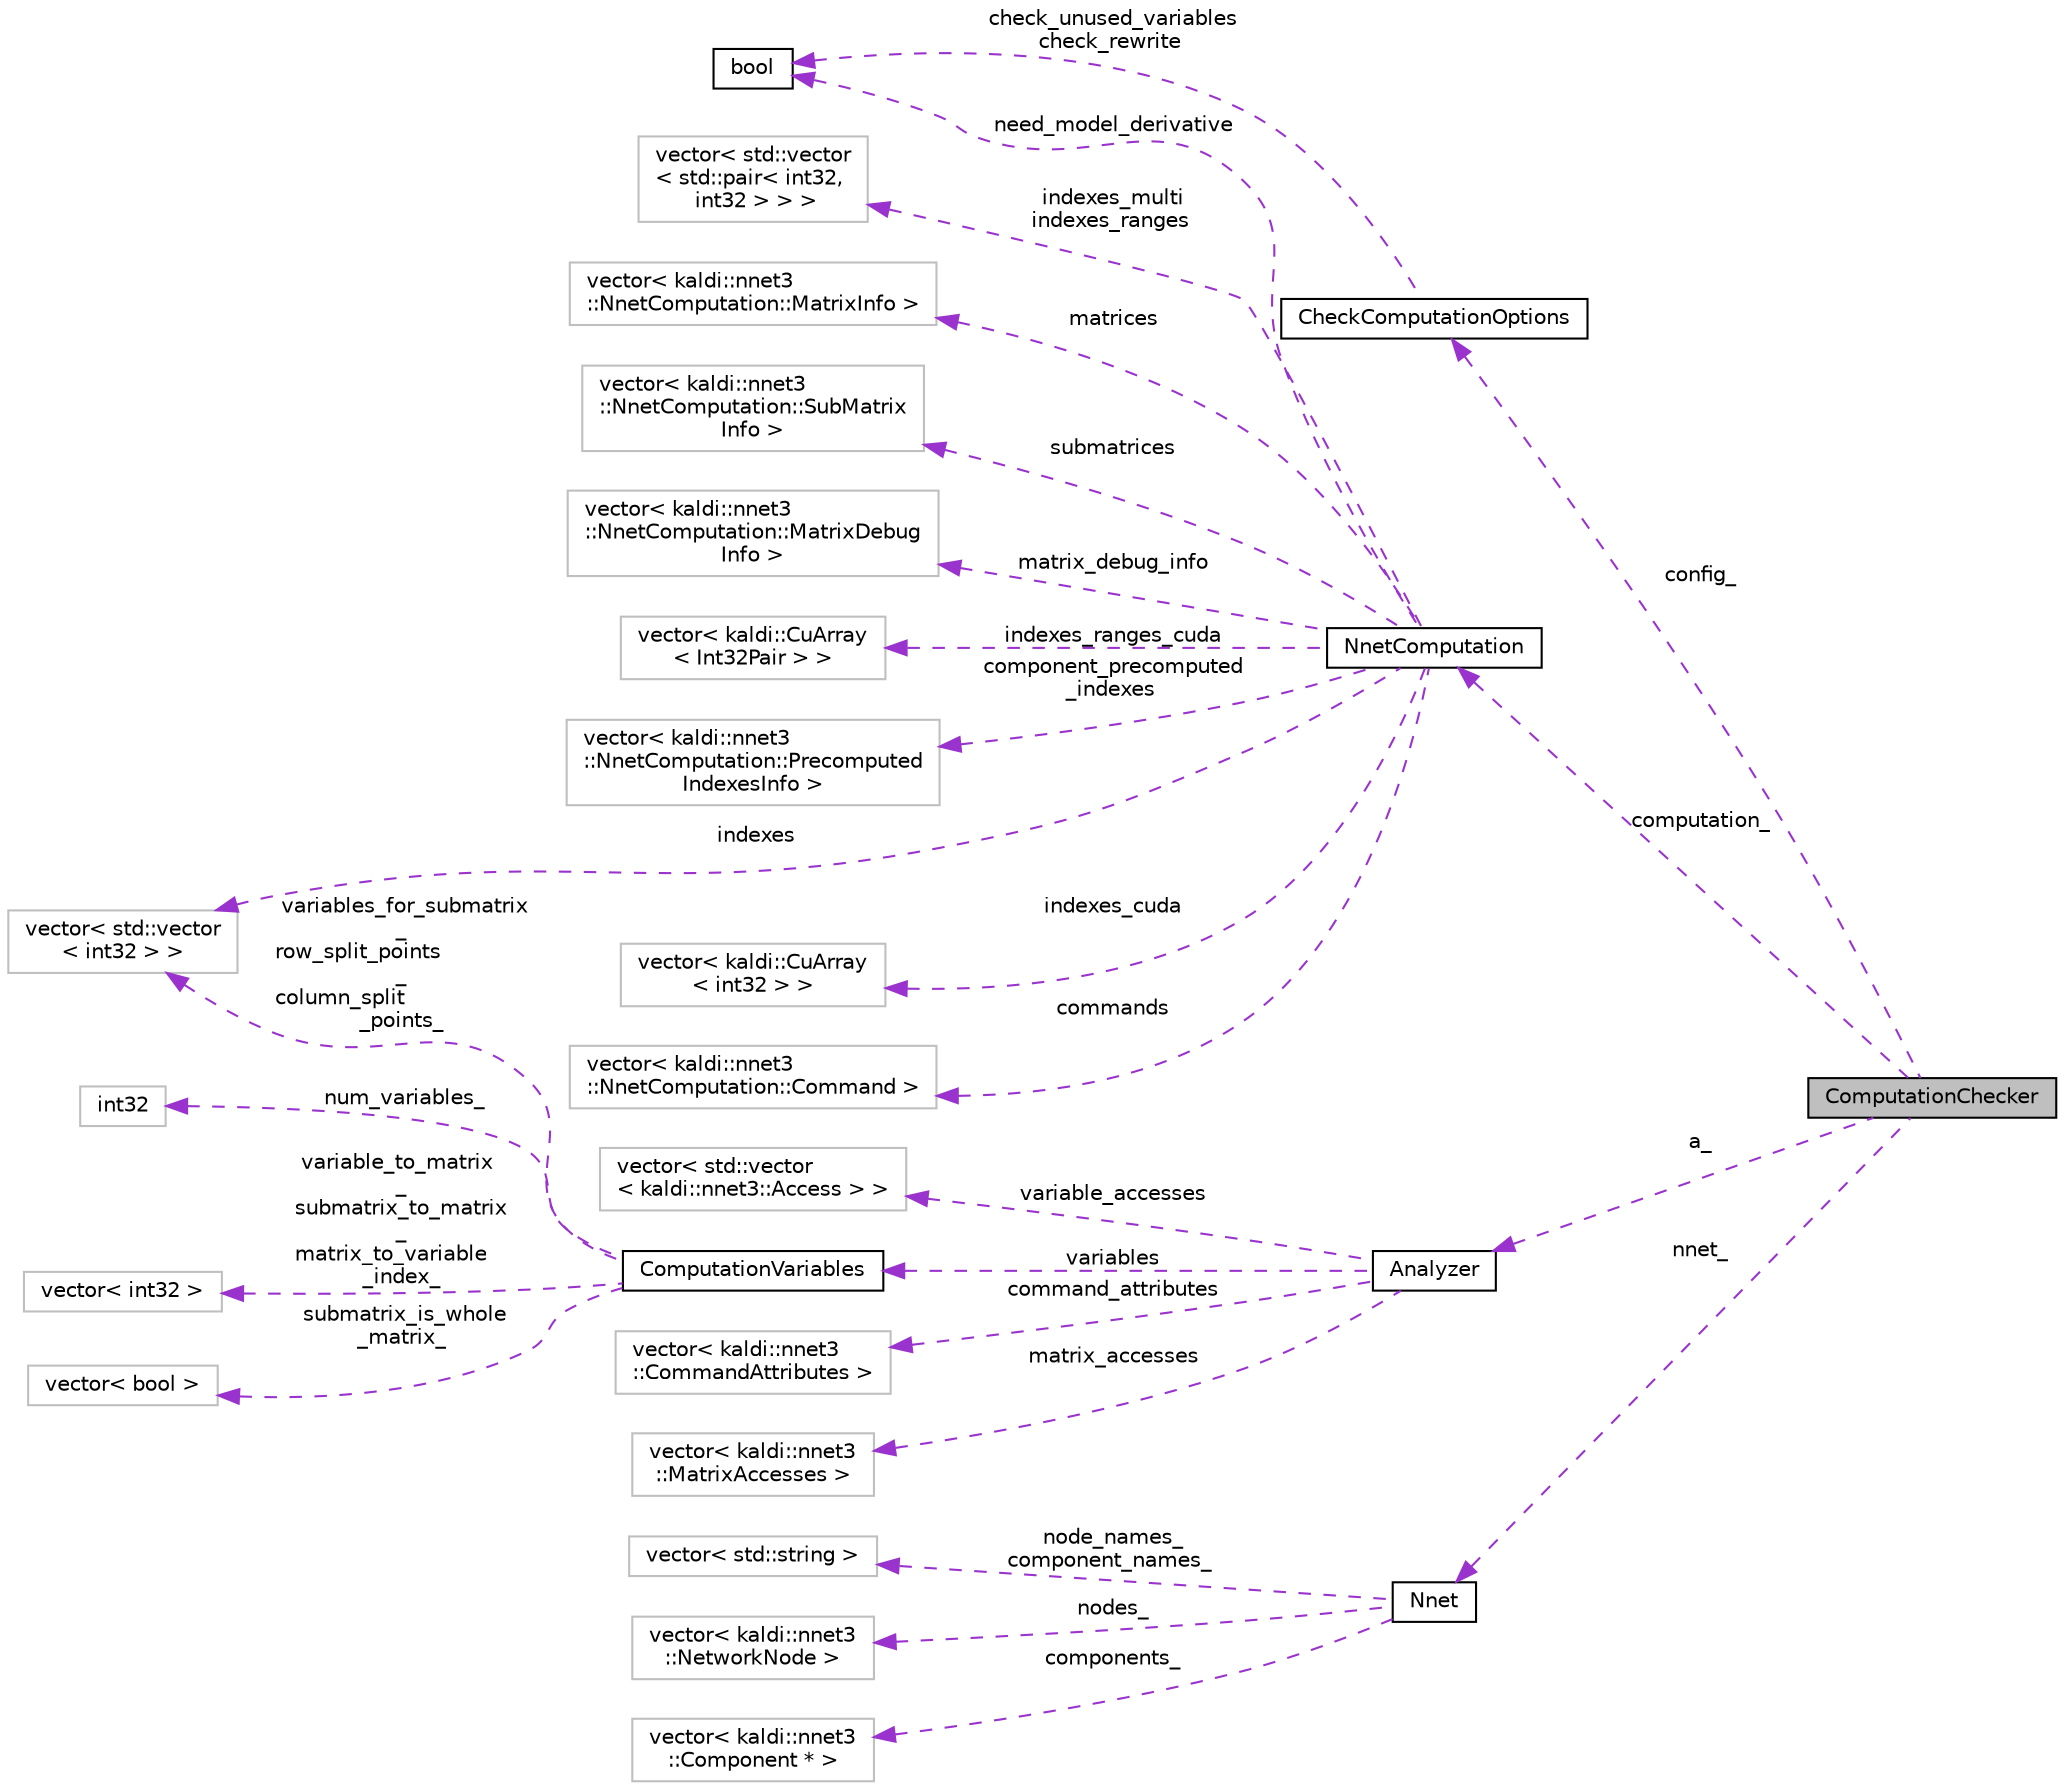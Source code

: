digraph "ComputationChecker"
{
  edge [fontname="Helvetica",fontsize="10",labelfontname="Helvetica",labelfontsize="10"];
  node [fontname="Helvetica",fontsize="10",shape=record];
  rankdir="LR";
  Node1 [label="ComputationChecker",height=0.2,width=0.4,color="black", fillcolor="grey75", style="filled", fontcolor="black"];
  Node2 -> Node1 [dir="back",color="darkorchid3",fontsize="10",style="dashed",label=" config_" ,fontname="Helvetica"];
  Node2 [label="CheckComputationOptions",height=0.2,width=0.4,color="black", fillcolor="white", style="filled",URL="$structkaldi_1_1nnet3_1_1CheckComputationOptions.html"];
  Node3 -> Node2 [dir="back",color="darkorchid3",fontsize="10",style="dashed",label=" check_unused_variables\ncheck_rewrite" ,fontname="Helvetica"];
  Node3 [label="bool",height=0.2,width=0.4,color="black", fillcolor="white", style="filled",URL="$classbool.html"];
  Node4 -> Node1 [dir="back",color="darkorchid3",fontsize="10",style="dashed",label=" computation_" ,fontname="Helvetica"];
  Node4 [label="NnetComputation",height=0.2,width=0.4,color="black", fillcolor="white", style="filled",URL="$structkaldi_1_1nnet3_1_1NnetComputation.html"];
  Node5 -> Node4 [dir="back",color="darkorchid3",fontsize="10",style="dashed",label=" commands" ,fontname="Helvetica"];
  Node5 [label="vector\< kaldi::nnet3\l::NnetComputation::Command \>",height=0.2,width=0.4,color="grey75", fillcolor="white", style="filled"];
  Node6 -> Node4 [dir="back",color="darkorchid3",fontsize="10",style="dashed",label=" indexes_multi\nindexes_ranges" ,fontname="Helvetica"];
  Node6 [label="vector\< std::vector\l\< std::pair\< int32,\l int32 \> \> \>",height=0.2,width=0.4,color="grey75", fillcolor="white", style="filled"];
  Node7 -> Node4 [dir="back",color="darkorchid3",fontsize="10",style="dashed",label=" matrices" ,fontname="Helvetica"];
  Node7 [label="vector\< kaldi::nnet3\l::NnetComputation::MatrixInfo \>",height=0.2,width=0.4,color="grey75", fillcolor="white", style="filled"];
  Node8 -> Node4 [dir="back",color="darkorchid3",fontsize="10",style="dashed",label=" submatrices" ,fontname="Helvetica"];
  Node8 [label="vector\< kaldi::nnet3\l::NnetComputation::SubMatrix\lInfo \>",height=0.2,width=0.4,color="grey75", fillcolor="white", style="filled"];
  Node9 -> Node4 [dir="back",color="darkorchid3",fontsize="10",style="dashed",label=" matrix_debug_info" ,fontname="Helvetica"];
  Node9 [label="vector\< kaldi::nnet3\l::NnetComputation::MatrixDebug\lInfo \>",height=0.2,width=0.4,color="grey75", fillcolor="white", style="filled"];
  Node3 -> Node4 [dir="back",color="darkorchid3",fontsize="10",style="dashed",label=" need_model_derivative" ,fontname="Helvetica"];
  Node10 -> Node4 [dir="back",color="darkorchid3",fontsize="10",style="dashed",label=" indexes_ranges_cuda" ,fontname="Helvetica"];
  Node10 [label="vector\< kaldi::CuArray\l\< Int32Pair \> \>",height=0.2,width=0.4,color="grey75", fillcolor="white", style="filled"];
  Node11 -> Node4 [dir="back",color="darkorchid3",fontsize="10",style="dashed",label=" component_precomputed\l_indexes" ,fontname="Helvetica"];
  Node11 [label="vector\< kaldi::nnet3\l::NnetComputation::Precomputed\lIndexesInfo \>",height=0.2,width=0.4,color="grey75", fillcolor="white", style="filled"];
  Node12 -> Node4 [dir="back",color="darkorchid3",fontsize="10",style="dashed",label=" indexes" ,fontname="Helvetica"];
  Node12 [label="vector\< std::vector\l\< int32 \> \>",height=0.2,width=0.4,color="grey75", fillcolor="white", style="filled"];
  Node13 -> Node4 [dir="back",color="darkorchid3",fontsize="10",style="dashed",label=" indexes_cuda" ,fontname="Helvetica"];
  Node13 [label="vector\< kaldi::CuArray\l\< int32 \> \>",height=0.2,width=0.4,color="grey75", fillcolor="white", style="filled"];
  Node14 -> Node1 [dir="back",color="darkorchid3",fontsize="10",style="dashed",label=" a_" ,fontname="Helvetica"];
  Node14 [label="Analyzer",height=0.2,width=0.4,color="black", fillcolor="white", style="filled",URL="$structkaldi_1_1nnet3_1_1Analyzer.html",tooltip="This struct exists to set up various pieces of analysis; it helps avoid the repetition of code where ..."];
  Node15 -> Node14 [dir="back",color="darkorchid3",fontsize="10",style="dashed",label=" command_attributes" ,fontname="Helvetica"];
  Node15 [label="vector\< kaldi::nnet3\l::CommandAttributes \>",height=0.2,width=0.4,color="grey75", fillcolor="white", style="filled"];
  Node16 -> Node14 [dir="back",color="darkorchid3",fontsize="10",style="dashed",label=" matrix_accesses" ,fontname="Helvetica"];
  Node16 [label="vector\< kaldi::nnet3\l::MatrixAccesses \>",height=0.2,width=0.4,color="grey75", fillcolor="white", style="filled"];
  Node17 -> Node14 [dir="back",color="darkorchid3",fontsize="10",style="dashed",label=" variable_accesses" ,fontname="Helvetica"];
  Node17 [label="vector\< std::vector\l\< kaldi::nnet3::Access \> \>",height=0.2,width=0.4,color="grey75", fillcolor="white", style="filled"];
  Node18 -> Node14 [dir="back",color="darkorchid3",fontsize="10",style="dashed",label=" variables" ,fontname="Helvetica"];
  Node18 [label="ComputationVariables",height=0.2,width=0.4,color="black", fillcolor="white", style="filled",URL="$classkaldi_1_1nnet3_1_1ComputationVariables.html",tooltip="This class relates the matrices and sub-matrices in the computation to imaginary \"variables\", such that we can think of the operations as operating on sets of individual variables, and we can then do analysis that lets us do optimization. "];
  Node19 -> Node18 [dir="back",color="darkorchid3",fontsize="10",style="dashed",label=" variable_to_matrix\l_\nsubmatrix_to_matrix\l_\nmatrix_to_variable\l_index_" ,fontname="Helvetica"];
  Node19 [label="vector\< int32 \>",height=0.2,width=0.4,color="grey75", fillcolor="white", style="filled"];
  Node20 -> Node18 [dir="back",color="darkorchid3",fontsize="10",style="dashed",label=" submatrix_is_whole\l_matrix_" ,fontname="Helvetica"];
  Node20 [label="vector\< bool \>",height=0.2,width=0.4,color="grey75", fillcolor="white", style="filled"];
  Node12 -> Node18 [dir="back",color="darkorchid3",fontsize="10",style="dashed",label=" variables_for_submatrix\l_\nrow_split_points\l_\ncolumn_split\l_points_" ,fontname="Helvetica"];
  Node21 -> Node18 [dir="back",color="darkorchid3",fontsize="10",style="dashed",label=" num_variables_" ,fontname="Helvetica"];
  Node21 [label="int32",height=0.2,width=0.4,color="grey75", fillcolor="white", style="filled"];
  Node22 -> Node1 [dir="back",color="darkorchid3",fontsize="10",style="dashed",label=" nnet_" ,fontname="Helvetica"];
  Node22 [label="Nnet",height=0.2,width=0.4,color="black", fillcolor="white", style="filled",URL="$classkaldi_1_1nnet3_1_1Nnet.html"];
  Node23 -> Node22 [dir="back",color="darkorchid3",fontsize="10",style="dashed",label=" node_names_\ncomponent_names_" ,fontname="Helvetica"];
  Node23 [label="vector\< std::string \>",height=0.2,width=0.4,color="grey75", fillcolor="white", style="filled"];
  Node24 -> Node22 [dir="back",color="darkorchid3",fontsize="10",style="dashed",label=" nodes_" ,fontname="Helvetica"];
  Node24 [label="vector\< kaldi::nnet3\l::NetworkNode \>",height=0.2,width=0.4,color="grey75", fillcolor="white", style="filled"];
  Node25 -> Node22 [dir="back",color="darkorchid3",fontsize="10",style="dashed",label=" components_" ,fontname="Helvetica"];
  Node25 [label="vector\< kaldi::nnet3\l::Component * \>",height=0.2,width=0.4,color="grey75", fillcolor="white", style="filled"];
}
